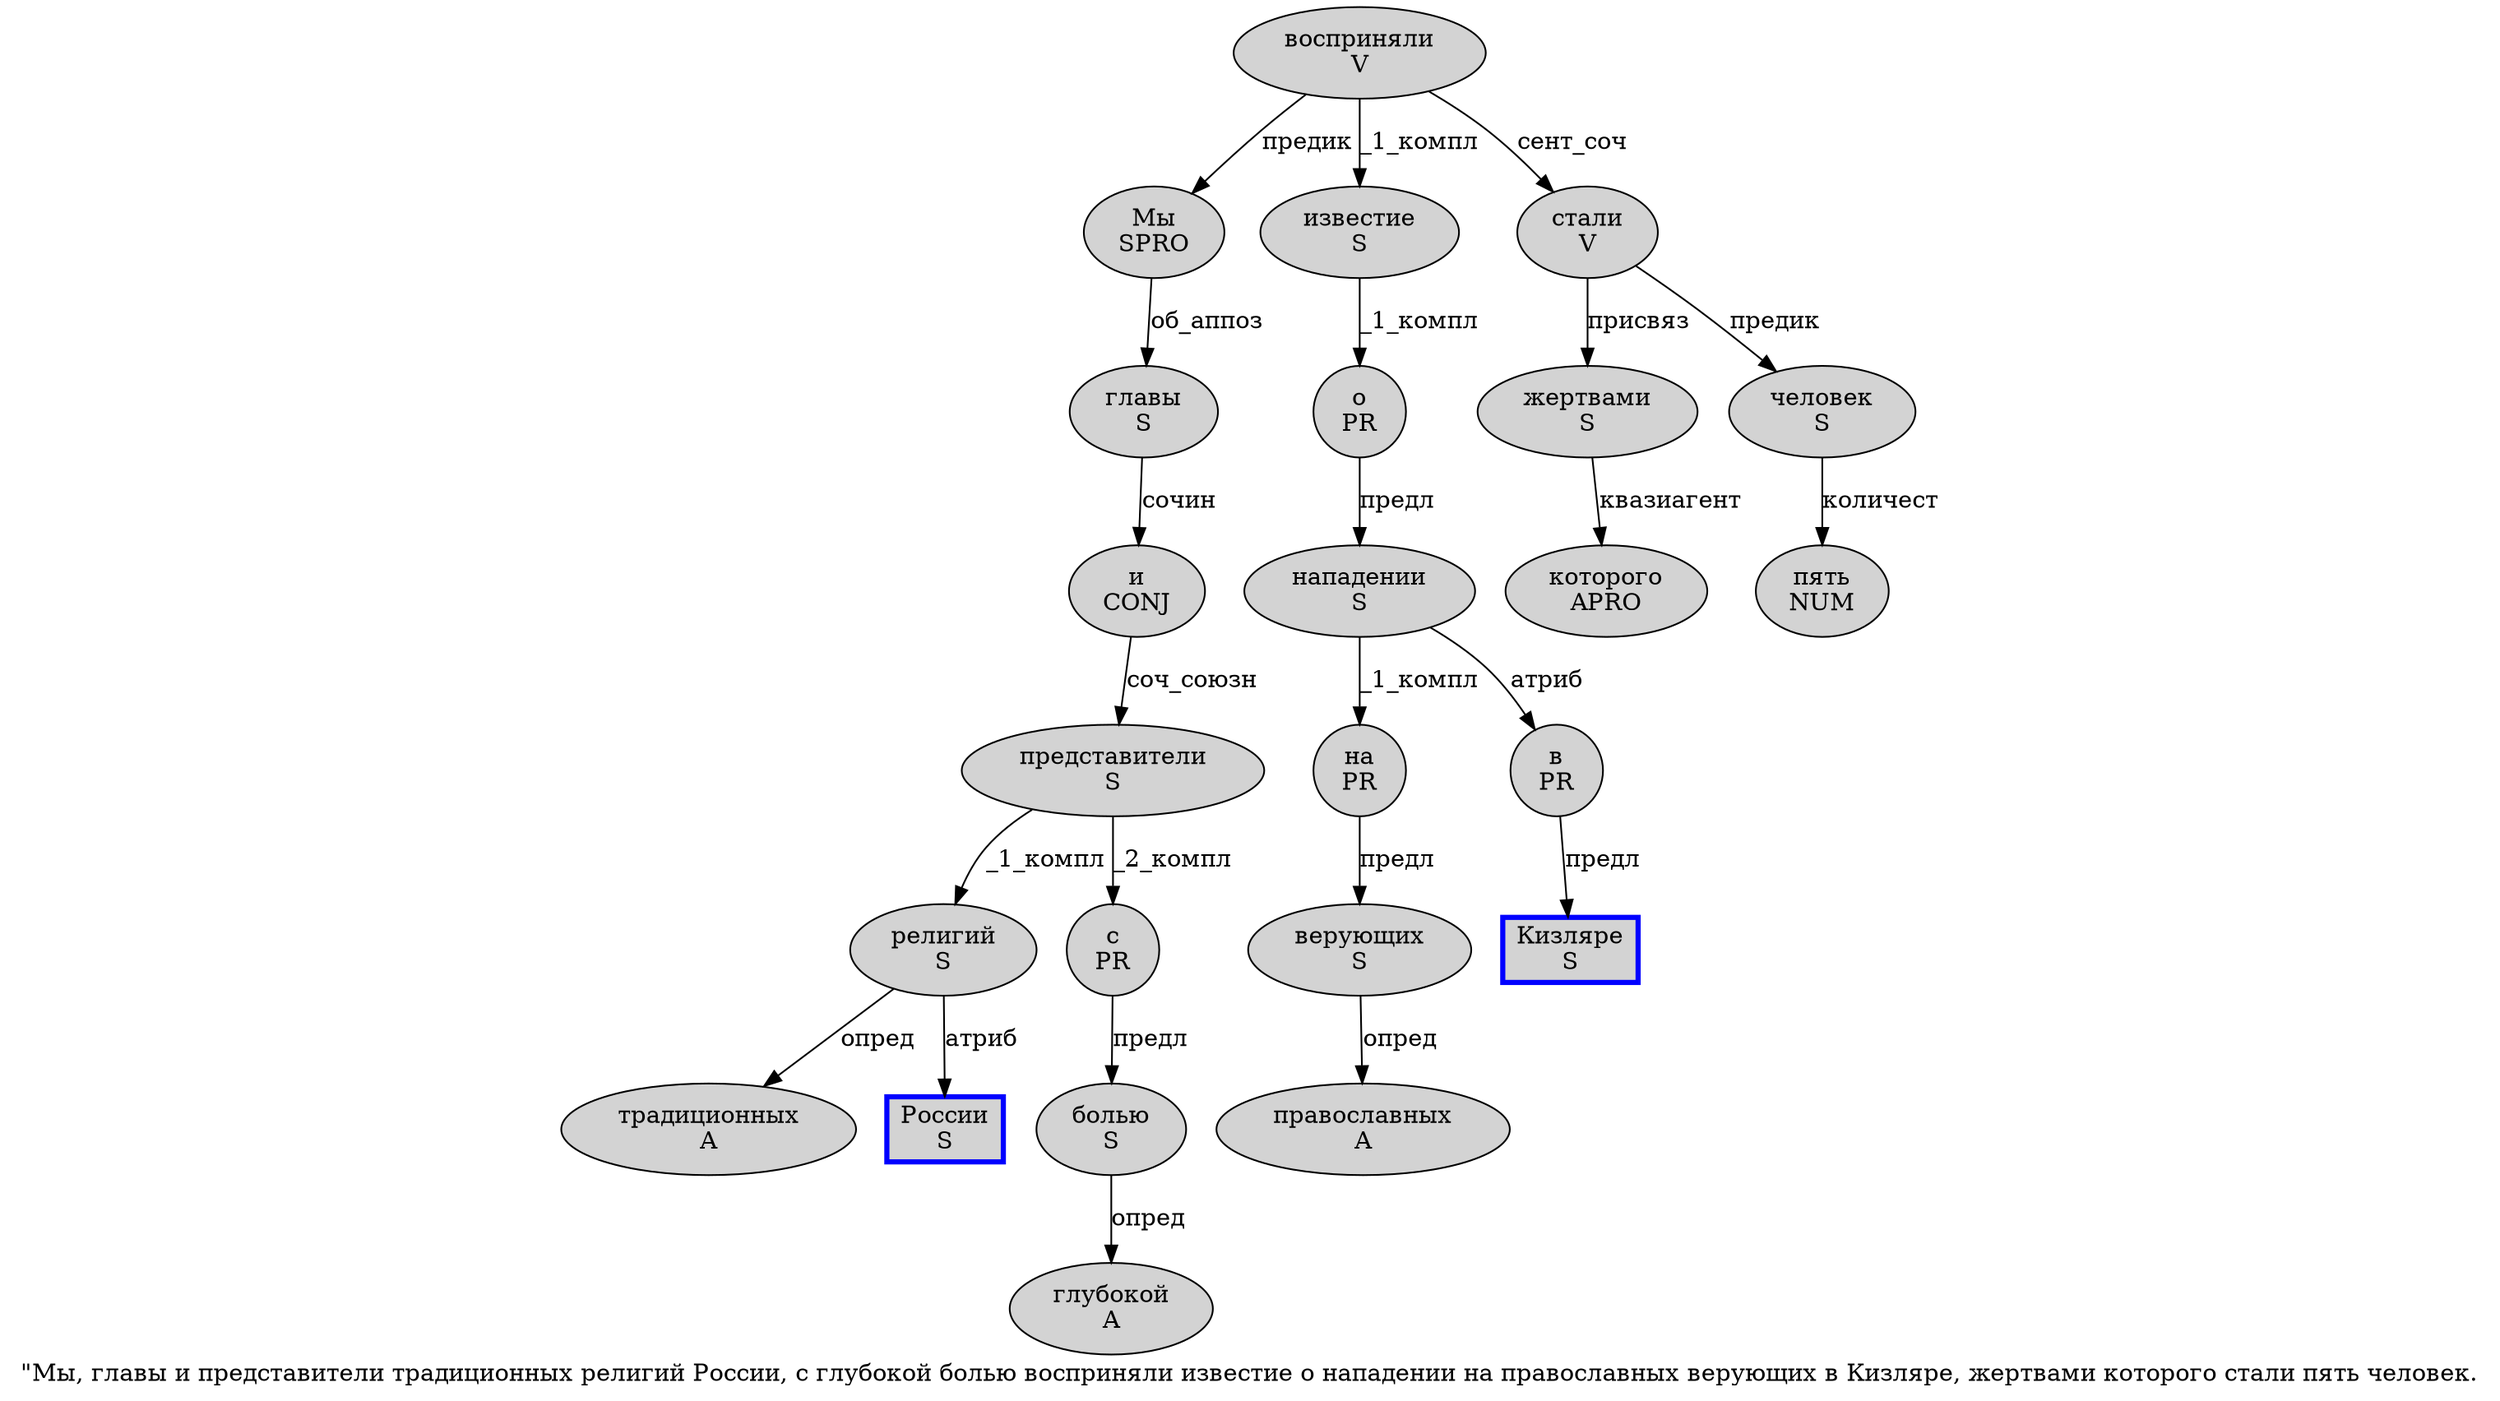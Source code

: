 digraph SENTENCE_357 {
	graph [label="\"Мы, главы и представители традиционных религий России, с глубокой болью восприняли известие о нападении на православных верующих в Кизляре, жертвами которого стали пять человек."]
	node [style=filled]
		1 [label="Мы
SPRO" color="" fillcolor=lightgray penwidth=1 shape=ellipse]
		3 [label="главы
S" color="" fillcolor=lightgray penwidth=1 shape=ellipse]
		4 [label="и
CONJ" color="" fillcolor=lightgray penwidth=1 shape=ellipse]
		5 [label="представители
S" color="" fillcolor=lightgray penwidth=1 shape=ellipse]
		6 [label="традиционных
A" color="" fillcolor=lightgray penwidth=1 shape=ellipse]
		7 [label="религий
S" color="" fillcolor=lightgray penwidth=1 shape=ellipse]
		8 [label="России
S" color=blue fillcolor=lightgray penwidth=3 shape=box]
		10 [label="с
PR" color="" fillcolor=lightgray penwidth=1 shape=ellipse]
		11 [label="глубокой
A" color="" fillcolor=lightgray penwidth=1 shape=ellipse]
		12 [label="болью
S" color="" fillcolor=lightgray penwidth=1 shape=ellipse]
		13 [label="восприняли
V" color="" fillcolor=lightgray penwidth=1 shape=ellipse]
		14 [label="известие
S" color="" fillcolor=lightgray penwidth=1 shape=ellipse]
		15 [label="о
PR" color="" fillcolor=lightgray penwidth=1 shape=ellipse]
		16 [label="нападении
S" color="" fillcolor=lightgray penwidth=1 shape=ellipse]
		17 [label="на
PR" color="" fillcolor=lightgray penwidth=1 shape=ellipse]
		18 [label="православных
A" color="" fillcolor=lightgray penwidth=1 shape=ellipse]
		19 [label="верующих
S" color="" fillcolor=lightgray penwidth=1 shape=ellipse]
		20 [label="в
PR" color="" fillcolor=lightgray penwidth=1 shape=ellipse]
		21 [label="Кизляре
S" color=blue fillcolor=lightgray penwidth=3 shape=box]
		23 [label="жертвами
S" color="" fillcolor=lightgray penwidth=1 shape=ellipse]
		24 [label="которого
APRO" color="" fillcolor=lightgray penwidth=1 shape=ellipse]
		25 [label="стали
V" color="" fillcolor=lightgray penwidth=1 shape=ellipse]
		26 [label="пять
NUM" color="" fillcolor=lightgray penwidth=1 shape=ellipse]
		27 [label="человек
S" color="" fillcolor=lightgray penwidth=1 shape=ellipse]
			16 -> 17 [label="_1_компл"]
			16 -> 20 [label="атриб"]
			1 -> 3 [label="об_аппоз"]
			4 -> 5 [label="соч_союзн"]
			13 -> 1 [label="предик"]
			13 -> 14 [label="_1_компл"]
			13 -> 25 [label="сент_соч"]
			10 -> 12 [label="предл"]
			12 -> 11 [label="опред"]
			3 -> 4 [label="сочин"]
			5 -> 7 [label="_1_компл"]
			5 -> 10 [label="_2_компл"]
			14 -> 15 [label="_1_компл"]
			7 -> 6 [label="опред"]
			7 -> 8 [label="атриб"]
			15 -> 16 [label="предл"]
			25 -> 23 [label="присвяз"]
			25 -> 27 [label="предик"]
			27 -> 26 [label="количест"]
			19 -> 18 [label="опред"]
			17 -> 19 [label="предл"]
			23 -> 24 [label="квазиагент"]
			20 -> 21 [label="предл"]
}